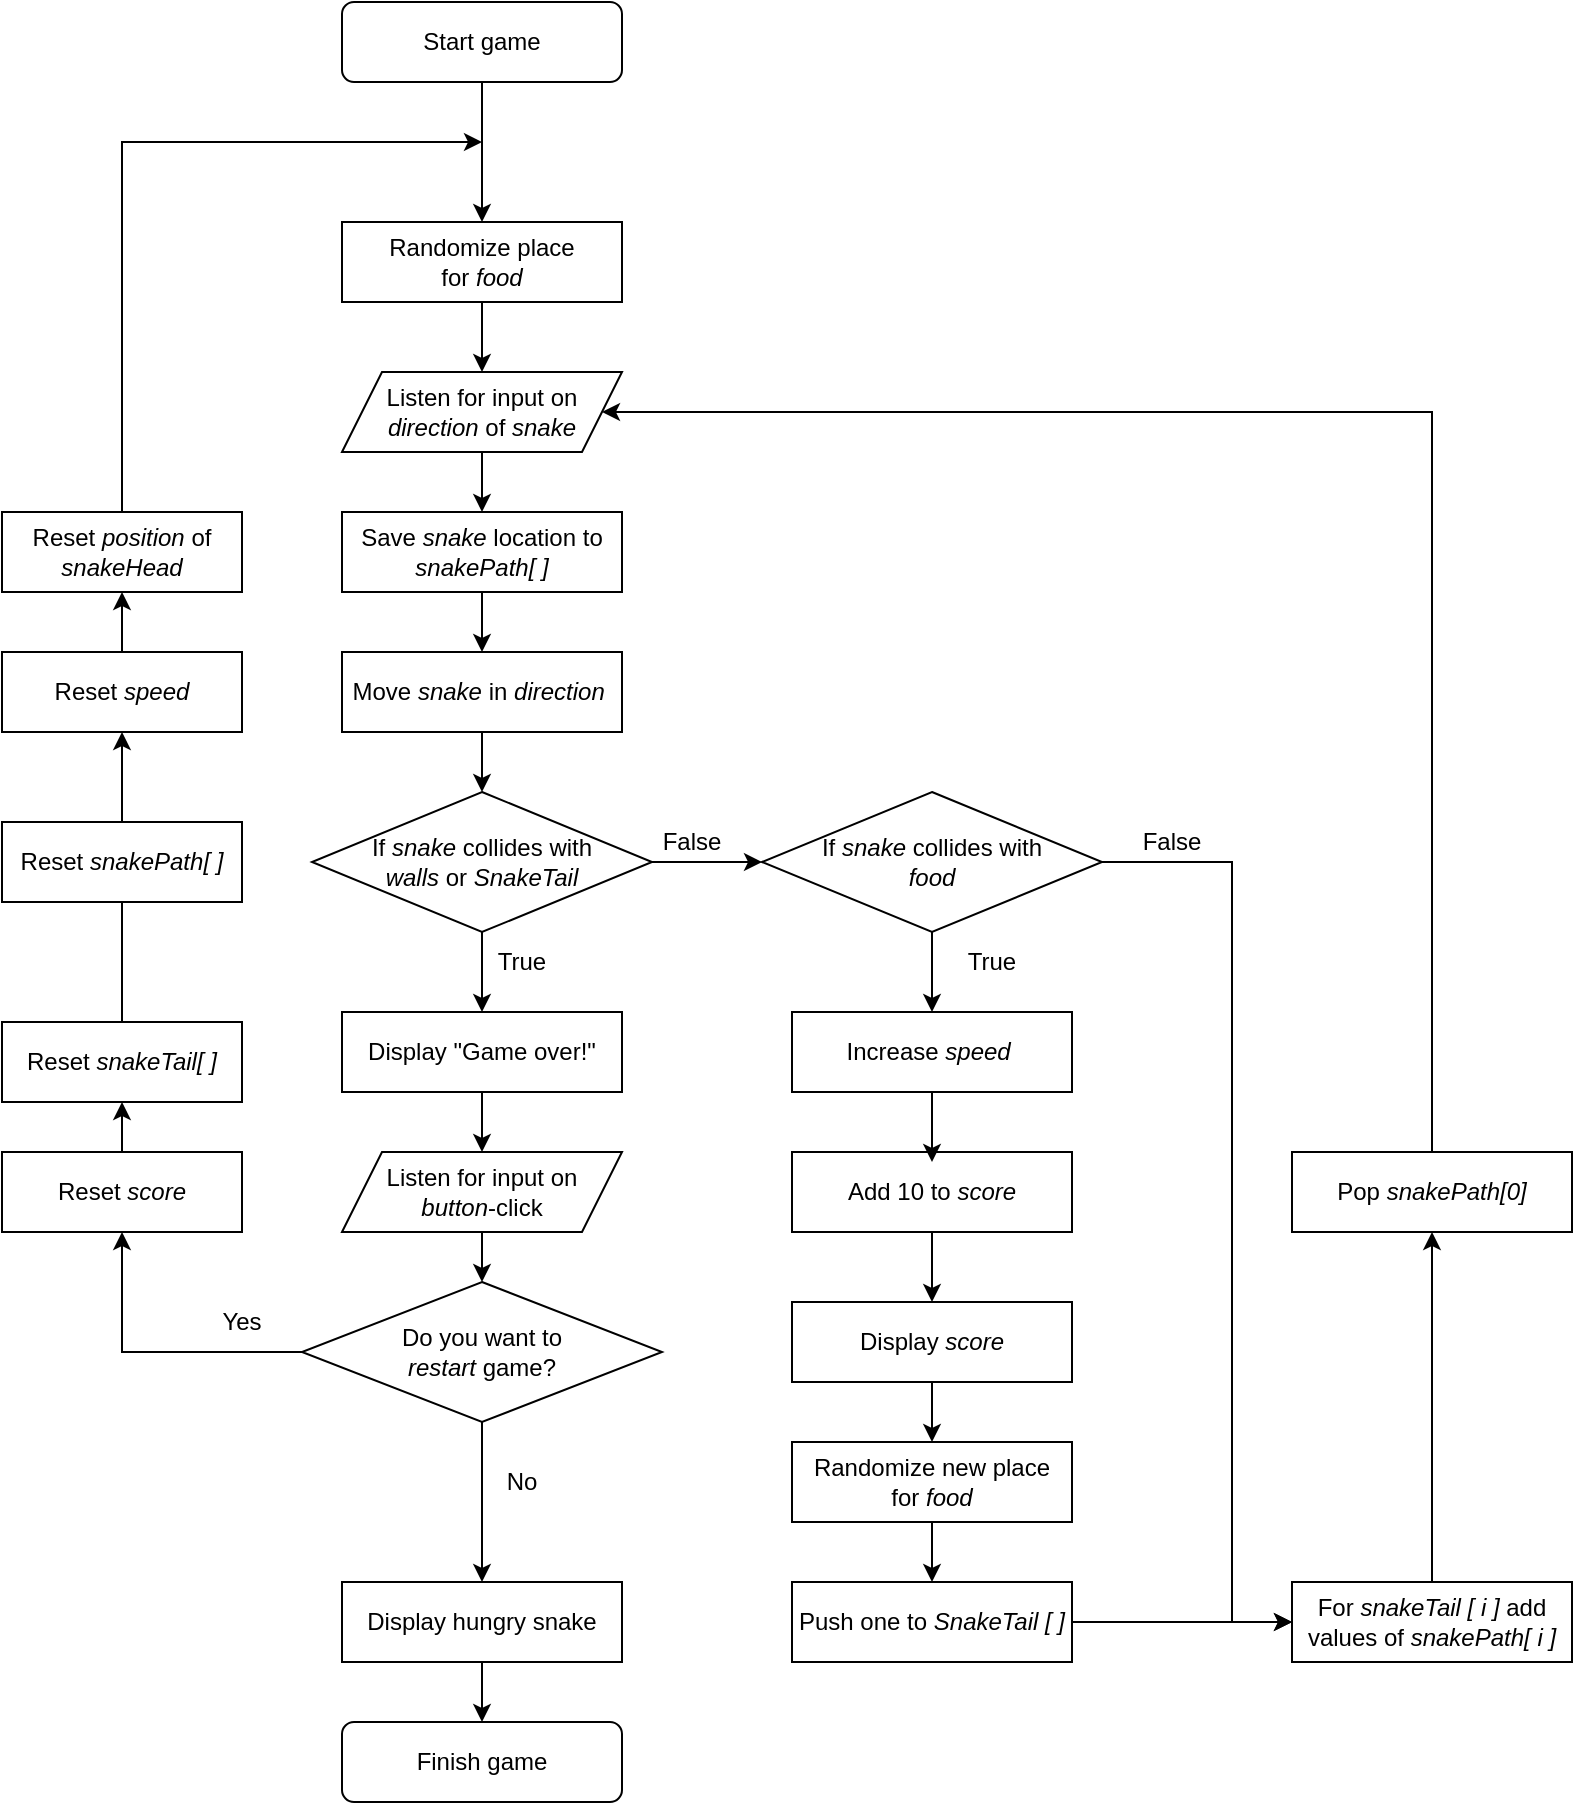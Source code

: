 <mxfile version="13.7.3" type="device"><diagram id="5n5IKCofGkBeRAfNXvss" name="Page-1"><mxGraphModel dx="1221" dy="645" grid="1" gridSize="10" guides="1" tooltips="1" connect="1" arrows="1" fold="1" page="1" pageScale="1" pageWidth="827" pageHeight="1169" math="0" shadow="0"><root><mxCell id="0"/><mxCell id="1" parent="0"/><mxCell id="eOeV4voYmpth6R1VJ47T-26" value="" style="edgeStyle=orthogonalEdgeStyle;rounded=0;orthogonalLoop=1;jettySize=auto;html=1;" edge="1" parent="1" source="UQj9kCNLsa0pBUeoRYv3-6" target="UQj9kCNLsa0pBUeoRYv3-7"><mxGeometry relative="1" as="geometry"/></mxCell><mxCell id="UQj9kCNLsa0pBUeoRYv3-6" value="Start game" style="rounded=1;whiteSpace=wrap;html=1;" parent="1" vertex="1"><mxGeometry x="190" y="80" width="140" height="40" as="geometry"/></mxCell><mxCell id="UQj9kCNLsa0pBUeoRYv3-12" value="" style="edgeStyle=orthogonalEdgeStyle;rounded=0;orthogonalLoop=1;jettySize=auto;html=1;" parent="1" source="UQj9kCNLsa0pBUeoRYv3-7" target="UQj9kCNLsa0pBUeoRYv3-11" edge="1"><mxGeometry relative="1" as="geometry"/></mxCell><mxCell id="UQj9kCNLsa0pBUeoRYv3-7" value="Randomize place &lt;br&gt;for &lt;i&gt;food&lt;/i&gt;" style="rounded=0;whiteSpace=wrap;html=1;" parent="1" vertex="1"><mxGeometry x="190" y="190" width="140" height="40" as="geometry"/></mxCell><mxCell id="eOeV4voYmpth6R1VJ47T-4" value="" style="edgeStyle=orthogonalEdgeStyle;rounded=0;orthogonalLoop=1;jettySize=auto;html=1;entryX=0.5;entryY=0;entryDx=0;entryDy=0;" edge="1" parent="1" source="UQj9kCNLsa0pBUeoRYv3-11" target="UQj9kCNLsa0pBUeoRYv3-14"><mxGeometry relative="1" as="geometry"/></mxCell><mxCell id="UQj9kCNLsa0pBUeoRYv3-11" value="Listen for input on &lt;i&gt;direction&lt;/i&gt; of &lt;i&gt;snake&lt;/i&gt;" style="shape=parallelogram;perimeter=parallelogramPerimeter;whiteSpace=wrap;html=1;fixedSize=1;" parent="1" vertex="1"><mxGeometry x="190" y="265" width="140" height="40" as="geometry"/></mxCell><mxCell id="eOeV4voYmpth6R1VJ47T-8" value="" style="edgeStyle=orthogonalEdgeStyle;rounded=0;orthogonalLoop=1;jettySize=auto;html=1;" edge="1" parent="1" source="UQj9kCNLsa0pBUeoRYv3-14" target="eOeV4voYmpth6R1VJ47T-6"><mxGeometry relative="1" as="geometry"/></mxCell><mxCell id="UQj9kCNLsa0pBUeoRYv3-14" value="Save &lt;i&gt;snake&amp;nbsp;&lt;/i&gt;location to &lt;i&gt;snakePath[ ]&lt;/i&gt;" style="rounded=0;whiteSpace=wrap;html=1;" parent="1" vertex="1"><mxGeometry x="190" y="335" width="140" height="40" as="geometry"/></mxCell><mxCell id="UQj9kCNLsa0pBUeoRYv3-15" style="edgeStyle=orthogonalEdgeStyle;rounded=0;orthogonalLoop=1;jettySize=auto;html=1;exitX=0.5;exitY=1;exitDx=0;exitDy=0;" parent="1" edge="1"><mxGeometry relative="1" as="geometry"><mxPoint x="360" y="250" as="sourcePoint"/><mxPoint x="360" y="250" as="targetPoint"/></mxGeometry></mxCell><mxCell id="eOeV4voYmpth6R1VJ47T-16" value="" style="edgeStyle=orthogonalEdgeStyle;rounded=0;orthogonalLoop=1;jettySize=auto;html=1;" edge="1" parent="1" source="UQj9kCNLsa0pBUeoRYv3-16" target="UQj9kCNLsa0pBUeoRYv3-28"><mxGeometry relative="1" as="geometry"/></mxCell><mxCell id="UQj9kCNLsa0pBUeoRYv3-16" value="For&amp;nbsp;&lt;i&gt;snakeTail [ i ]&amp;nbsp;&lt;/i&gt;add values of &lt;i&gt;snakePath[ i ]&lt;/i&gt;" style="rounded=0;whiteSpace=wrap;html=1;" parent="1" vertex="1"><mxGeometry x="665" y="870" width="140" height="40" as="geometry"/></mxCell><mxCell id="UQj9kCNLsa0pBUeoRYv3-26" value="" style="edgeStyle=orthogonalEdgeStyle;rounded=0;orthogonalLoop=1;jettySize=auto;html=1;" parent="1" source="UQj9kCNLsa0pBUeoRYv3-21" target="UQj9kCNLsa0pBUeoRYv3-25" edge="1"><mxGeometry relative="1" as="geometry"><mxPoint x="395" y="565" as="sourcePoint"/></mxGeometry></mxCell><mxCell id="UQj9kCNLsa0pBUeoRYv3-25" value="Display &quot;Game over!&quot;" style="whiteSpace=wrap;html=1;" parent="1" vertex="1"><mxGeometry x="190" y="585" width="140" height="40" as="geometry"/></mxCell><mxCell id="eOeV4voYmpth6R1VJ47T-12" value="" style="edgeStyle=orthogonalEdgeStyle;rounded=0;orthogonalLoop=1;jettySize=auto;html=1;entryX=1;entryY=0.5;entryDx=0;entryDy=0;exitX=0.5;exitY=0;exitDx=0;exitDy=0;" edge="1" parent="1" source="UQj9kCNLsa0pBUeoRYv3-28" target="UQj9kCNLsa0pBUeoRYv3-11"><mxGeometry relative="1" as="geometry"><mxPoint x="610" y="415" as="targetPoint"/><Array as="points"><mxPoint x="735" y="285"/></Array></mxGeometry></mxCell><mxCell id="UQj9kCNLsa0pBUeoRYv3-28" value="Pop&amp;nbsp;&lt;i&gt;snakePath[0]&lt;/i&gt;" style="rounded=0;whiteSpace=wrap;html=1;" parent="1" vertex="1"><mxGeometry x="665" y="655" width="140" height="40" as="geometry"/></mxCell><mxCell id="UQj9kCNLsa0pBUeoRYv3-1" value="" style="edgeStyle=orthogonalEdgeStyle;rounded=0;orthogonalLoop=1;jettySize=auto;html=1;exitX=0.5;exitY=1;exitDx=0;exitDy=0;" parent="1" source="UQj9kCNLsa0pBUeoRYv3-25" target="UQj9kCNLsa0pBUeoRYv3-42" edge="1"><mxGeometry relative="1" as="geometry"><mxPoint x="260" y="695" as="sourcePoint"/></mxGeometry></mxCell><mxCell id="UQj9kCNLsa0pBUeoRYv3-4" value="" style="edgeStyle=orthogonalEdgeStyle;rounded=0;orthogonalLoop=1;jettySize=auto;html=1;" parent="1" source="UQj9kCNLsa0pBUeoRYv3-39" target="UQj9kCNLsa0pBUeoRYv3-3" edge="1"><mxGeometry relative="1" as="geometry"/></mxCell><mxCell id="UQj9kCNLsa0pBUeoRYv3-19" value="" style="edgeStyle=orthogonalEdgeStyle;rounded=0;orthogonalLoop=1;jettySize=auto;html=1;" parent="1" source="UQj9kCNLsa0pBUeoRYv3-39" target="UQj9kCNLsa0pBUeoRYv3-9" edge="1"><mxGeometry relative="1" as="geometry"/></mxCell><mxCell id="UQj9kCNLsa0pBUeoRYv3-39" value="Do you want to &lt;br&gt;&lt;i&gt;restart &lt;/i&gt;game?" style="rhombus;whiteSpace=wrap;html=1;" parent="1" vertex="1"><mxGeometry x="170" y="720" width="180" height="70" as="geometry"/></mxCell><mxCell id="UQj9kCNLsa0pBUeoRYv3-41" value="Finish game" style="rounded=1;whiteSpace=wrap;html=1;" parent="1" vertex="1"><mxGeometry x="190" y="940" width="140" height="40" as="geometry"/></mxCell><mxCell id="UQj9kCNLsa0pBUeoRYv3-2" value="" style="edgeStyle=orthogonalEdgeStyle;rounded=0;orthogonalLoop=1;jettySize=auto;html=1;" parent="1" source="UQj9kCNLsa0pBUeoRYv3-42" target="UQj9kCNLsa0pBUeoRYv3-39" edge="1"><mxGeometry relative="1" as="geometry"/></mxCell><mxCell id="UQj9kCNLsa0pBUeoRYv3-42" value="Listen for input on &lt;br&gt;&lt;i&gt;button&lt;/i&gt;-click" style="shape=parallelogram;perimeter=parallelogramPerimeter;whiteSpace=wrap;html=1;fixedSize=1;" parent="1" vertex="1"><mxGeometry x="190" y="655" width="140" height="40" as="geometry"/></mxCell><mxCell id="UQj9kCNLsa0pBUeoRYv3-5" value="" style="edgeStyle=orthogonalEdgeStyle;rounded=0;orthogonalLoop=1;jettySize=auto;html=1;" parent="1" source="UQj9kCNLsa0pBUeoRYv3-3" target="UQj9kCNLsa0pBUeoRYv3-41" edge="1"><mxGeometry relative="1" as="geometry"/></mxCell><mxCell id="UQj9kCNLsa0pBUeoRYv3-3" value="Display hungry snake" style="whiteSpace=wrap;html=1;" parent="1" vertex="1"><mxGeometry x="190" y="870" width="140" height="40" as="geometry"/></mxCell><mxCell id="UQj9kCNLsa0pBUeoRYv3-8" value="No" style="text;html=1;strokeColor=none;fillColor=none;align=center;verticalAlign=middle;whiteSpace=wrap;rounded=0;" parent="1" vertex="1"><mxGeometry x="260" y="810" width="40" height="20" as="geometry"/></mxCell><mxCell id="UQj9kCNLsa0pBUeoRYv3-27" value="" style="edgeStyle=orthogonalEdgeStyle;rounded=0;orthogonalLoop=1;jettySize=auto;html=1;" parent="1" source="UQj9kCNLsa0pBUeoRYv3-9" target="UQj9kCNLsa0pBUeoRYv3-23" edge="1"><mxGeometry relative="1" as="geometry"/></mxCell><mxCell id="UQj9kCNLsa0pBUeoRYv3-9" value="Reset &lt;i&gt;score&lt;/i&gt;" style="whiteSpace=wrap;html=1;" parent="1" vertex="1"><mxGeometry x="20" y="655" width="120" height="40" as="geometry"/></mxCell><mxCell id="UQj9kCNLsa0pBUeoRYv3-20" value="Yes" style="text;html=1;strokeColor=none;fillColor=none;align=center;verticalAlign=middle;whiteSpace=wrap;rounded=0;" parent="1" vertex="1"><mxGeometry x="120" y="730" width="40" height="20" as="geometry"/></mxCell><mxCell id="UQj9kCNLsa0pBUeoRYv3-31" value="" style="edgeStyle=orthogonalEdgeStyle;rounded=0;orthogonalLoop=1;jettySize=auto;html=1;" parent="1" source="UQj9kCNLsa0pBUeoRYv3-23" target="UQj9kCNLsa0pBUeoRYv3-29" edge="1"><mxGeometry relative="1" as="geometry"/></mxCell><mxCell id="UQj9kCNLsa0pBUeoRYv3-23" value="Reset &lt;i&gt;snakeTail[ ]&lt;/i&gt;" style="whiteSpace=wrap;html=1;" parent="1" vertex="1"><mxGeometry x="20" y="590" width="120" height="40" as="geometry"/></mxCell><mxCell id="eOeV4voYmpth6R1VJ47T-39" value="" style="edgeStyle=orthogonalEdgeStyle;rounded=0;orthogonalLoop=1;jettySize=auto;html=1;" edge="1" parent="1" source="UQj9kCNLsa0pBUeoRYv3-29" target="eOeV4voYmpth6R1VJ47T-38"><mxGeometry relative="1" as="geometry"/></mxCell><mxCell id="UQj9kCNLsa0pBUeoRYv3-29" value="Reset &lt;i&gt;speed&lt;/i&gt;" style="whiteSpace=wrap;html=1;" parent="1" vertex="1"><mxGeometry x="20" y="405" width="120" height="40" as="geometry"/></mxCell><mxCell id="eOeV4voYmpth6R1VJ47T-21" value="" style="edgeStyle=orthogonalEdgeStyle;rounded=0;orthogonalLoop=1;jettySize=auto;html=1;entryX=0.5;entryY=0;entryDx=0;entryDy=0;" edge="1" parent="1" source="eOeV4voYmpth6R1VJ47T-1" target="eOeV4voYmpth6R1VJ47T-30"><mxGeometry relative="1" as="geometry"/></mxCell><mxCell id="eOeV4voYmpth6R1VJ47T-1" value="Add 10 to &lt;i&gt;score&lt;/i&gt;" style="rounded=0;whiteSpace=wrap;html=1;" vertex="1" parent="1"><mxGeometry x="415" y="655" width="140" height="40" as="geometry"/></mxCell><mxCell id="eOeV4voYmpth6R1VJ47T-22" value="" style="edgeStyle=orthogonalEdgeStyle;rounded=0;orthogonalLoop=1;jettySize=auto;html=1;" edge="1" parent="1" source="eOeV4voYmpth6R1VJ47T-3" target="UQj9kCNLsa0pBUeoRYv3-16"><mxGeometry relative="1" as="geometry"/></mxCell><mxCell id="eOeV4voYmpth6R1VJ47T-3" value="Push one to &lt;i&gt;SnakeTail [ ]&lt;/i&gt;" style="rounded=0;whiteSpace=wrap;html=1;" vertex="1" parent="1"><mxGeometry x="415" y="870" width="140" height="40" as="geometry"/></mxCell><mxCell id="eOeV4voYmpth6R1VJ47T-9" value="" style="edgeStyle=orthogonalEdgeStyle;rounded=0;orthogonalLoop=1;jettySize=auto;html=1;" edge="1" parent="1" source="eOeV4voYmpth6R1VJ47T-6"><mxGeometry relative="1" as="geometry"><mxPoint x="260" y="475" as="targetPoint"/></mxGeometry></mxCell><mxCell id="eOeV4voYmpth6R1VJ47T-6" value="Move &lt;i&gt;&lt;span&gt;snake&lt;/span&gt;&amp;nbsp;&lt;/i&gt;in &lt;i&gt;direction&lt;/i&gt;&amp;nbsp;" style="rounded=0;whiteSpace=wrap;html=1;fontStyle=0" vertex="1" parent="1"><mxGeometry x="190" y="405" width="140" height="40" as="geometry"/></mxCell><mxCell id="eOeV4voYmpth6R1VJ47T-20" value="" style="edgeStyle=orthogonalEdgeStyle;rounded=0;orthogonalLoop=1;jettySize=auto;html=1;" edge="1" parent="1" source="eOeV4voYmpth6R1VJ47T-13"><mxGeometry relative="1" as="geometry"><mxPoint x="485" y="660" as="targetPoint"/></mxGeometry></mxCell><mxCell id="eOeV4voYmpth6R1VJ47T-13" value="Increase &lt;i&gt;speed&amp;nbsp;&lt;/i&gt;" style="rounded=0;whiteSpace=wrap;html=1;" vertex="1" parent="1"><mxGeometry x="415" y="585" width="140" height="40" as="geometry"/></mxCell><mxCell id="eOeV4voYmpth6R1VJ47T-27" value="" style="edgeStyle=orthogonalEdgeStyle;rounded=0;orthogonalLoop=1;jettySize=auto;html=1;entryX=0;entryY=0.5;entryDx=0;entryDy=0;" edge="1" parent="1" source="UQj9kCNLsa0pBUeoRYv3-21" target="eOeV4voYmpth6R1VJ47T-15"><mxGeometry relative="1" as="geometry"><mxPoint x="380.143" y="510.059" as="targetPoint"/></mxGeometry></mxCell><mxCell id="UQj9kCNLsa0pBUeoRYv3-21" value="If&amp;nbsp;&lt;i&gt;snake&lt;/i&gt;&amp;nbsp;collides with &lt;br&gt;&lt;i&gt;walls &lt;/i&gt;or &lt;i&gt;SnakeTail&lt;/i&gt;" style="rhombus;whiteSpace=wrap;html=1;" parent="1" vertex="1"><mxGeometry x="175" y="475" width="170" height="70" as="geometry"/></mxCell><mxCell id="eOeV4voYmpth6R1VJ47T-18" value="" style="edgeStyle=orthogonalEdgeStyle;rounded=0;orthogonalLoop=1;jettySize=auto;html=1;entryX=0;entryY=0.5;entryDx=0;entryDy=0;" edge="1" parent="1" source="eOeV4voYmpth6R1VJ47T-15" target="UQj9kCNLsa0pBUeoRYv3-16"><mxGeometry relative="1" as="geometry"><mxPoint x="675" y="510" as="targetPoint"/><Array as="points"><mxPoint x="635" y="510"/><mxPoint x="635" y="890"/></Array></mxGeometry></mxCell><mxCell id="eOeV4voYmpth6R1VJ47T-19" value="" style="edgeStyle=orthogonalEdgeStyle;rounded=0;orthogonalLoop=1;jettySize=auto;html=1;" edge="1" parent="1" source="eOeV4voYmpth6R1VJ47T-15" target="eOeV4voYmpth6R1VJ47T-13"><mxGeometry relative="1" as="geometry"/></mxCell><mxCell id="eOeV4voYmpth6R1VJ47T-15" value="If&amp;nbsp;&lt;i&gt;snake &lt;/i&gt;collides with &lt;br&gt;&lt;i&gt;food&lt;/i&gt;" style="rhombus;whiteSpace=wrap;html=1;" vertex="1" parent="1"><mxGeometry x="400" y="475" width="170" height="70" as="geometry"/></mxCell><mxCell id="eOeV4voYmpth6R1VJ47T-23" value="True" style="text;html=1;strokeColor=none;fillColor=none;align=center;verticalAlign=middle;whiteSpace=wrap;rounded=0;" vertex="1" parent="1"><mxGeometry x="495" y="550" width="40" height="20" as="geometry"/></mxCell><mxCell id="eOeV4voYmpth6R1VJ47T-25" value="False" style="text;html=1;strokeColor=none;fillColor=none;align=center;verticalAlign=middle;whiteSpace=wrap;rounded=0;" vertex="1" parent="1"><mxGeometry x="585" y="490" width="40" height="20" as="geometry"/></mxCell><mxCell id="eOeV4voYmpth6R1VJ47T-28" value="False" style="text;html=1;strokeColor=none;fillColor=none;align=center;verticalAlign=middle;whiteSpace=wrap;rounded=0;" vertex="1" parent="1"><mxGeometry x="345" y="490" width="40" height="20" as="geometry"/></mxCell><mxCell id="eOeV4voYmpth6R1VJ47T-29" value="True" style="text;html=1;strokeColor=none;fillColor=none;align=center;verticalAlign=middle;whiteSpace=wrap;rounded=0;" vertex="1" parent="1"><mxGeometry x="260" y="550" width="40" height="20" as="geometry"/></mxCell><mxCell id="eOeV4voYmpth6R1VJ47T-31" value="" style="edgeStyle=orthogonalEdgeStyle;rounded=0;orthogonalLoop=1;jettySize=auto;html=1;entryX=0.5;entryY=0;entryDx=0;entryDy=0;" edge="1" parent="1" source="eOeV4voYmpth6R1VJ47T-30" target="eOeV4voYmpth6R1VJ47T-32"><mxGeometry relative="1" as="geometry"/></mxCell><mxCell id="eOeV4voYmpth6R1VJ47T-30" value="Display&amp;nbsp;&lt;i&gt;score&lt;/i&gt;" style="rounded=0;whiteSpace=wrap;html=1;" vertex="1" parent="1"><mxGeometry x="415" y="730" width="140" height="40" as="geometry"/></mxCell><mxCell id="eOeV4voYmpth6R1VJ47T-34" value="" style="edgeStyle=orthogonalEdgeStyle;rounded=0;orthogonalLoop=1;jettySize=auto;html=1;" edge="1" parent="1" source="eOeV4voYmpth6R1VJ47T-32" target="eOeV4voYmpth6R1VJ47T-3"><mxGeometry relative="1" as="geometry"/></mxCell><mxCell id="eOeV4voYmpth6R1VJ47T-32" value="Randomize new place &lt;br&gt;for &lt;i&gt;food&lt;/i&gt;" style="rounded=0;whiteSpace=wrap;html=1;" vertex="1" parent="1"><mxGeometry x="415" y="800" width="140" height="40" as="geometry"/></mxCell><mxCell id="eOeV4voYmpth6R1VJ47T-37" value="Reset &lt;i&gt;snakePath[ ]&lt;/i&gt;" style="whiteSpace=wrap;html=1;" vertex="1" parent="1"><mxGeometry x="20" y="490" width="120" height="40" as="geometry"/></mxCell><mxCell id="eOeV4voYmpth6R1VJ47T-41" value="" style="edgeStyle=orthogonalEdgeStyle;rounded=0;orthogonalLoop=1;jettySize=auto;html=1;" edge="1" parent="1" source="eOeV4voYmpth6R1VJ47T-38"><mxGeometry relative="1" as="geometry"><mxPoint x="260" y="150" as="targetPoint"/><Array as="points"><mxPoint x="80" y="150"/></Array></mxGeometry></mxCell><mxCell id="eOeV4voYmpth6R1VJ47T-38" value="Reset &lt;i&gt;position&lt;/i&gt;&amp;nbsp;of &lt;i&gt;snakeHead&lt;/i&gt;" style="whiteSpace=wrap;html=1;" vertex="1" parent="1"><mxGeometry x="20" y="335" width="120" height="40" as="geometry"/></mxCell></root></mxGraphModel></diagram></mxfile>